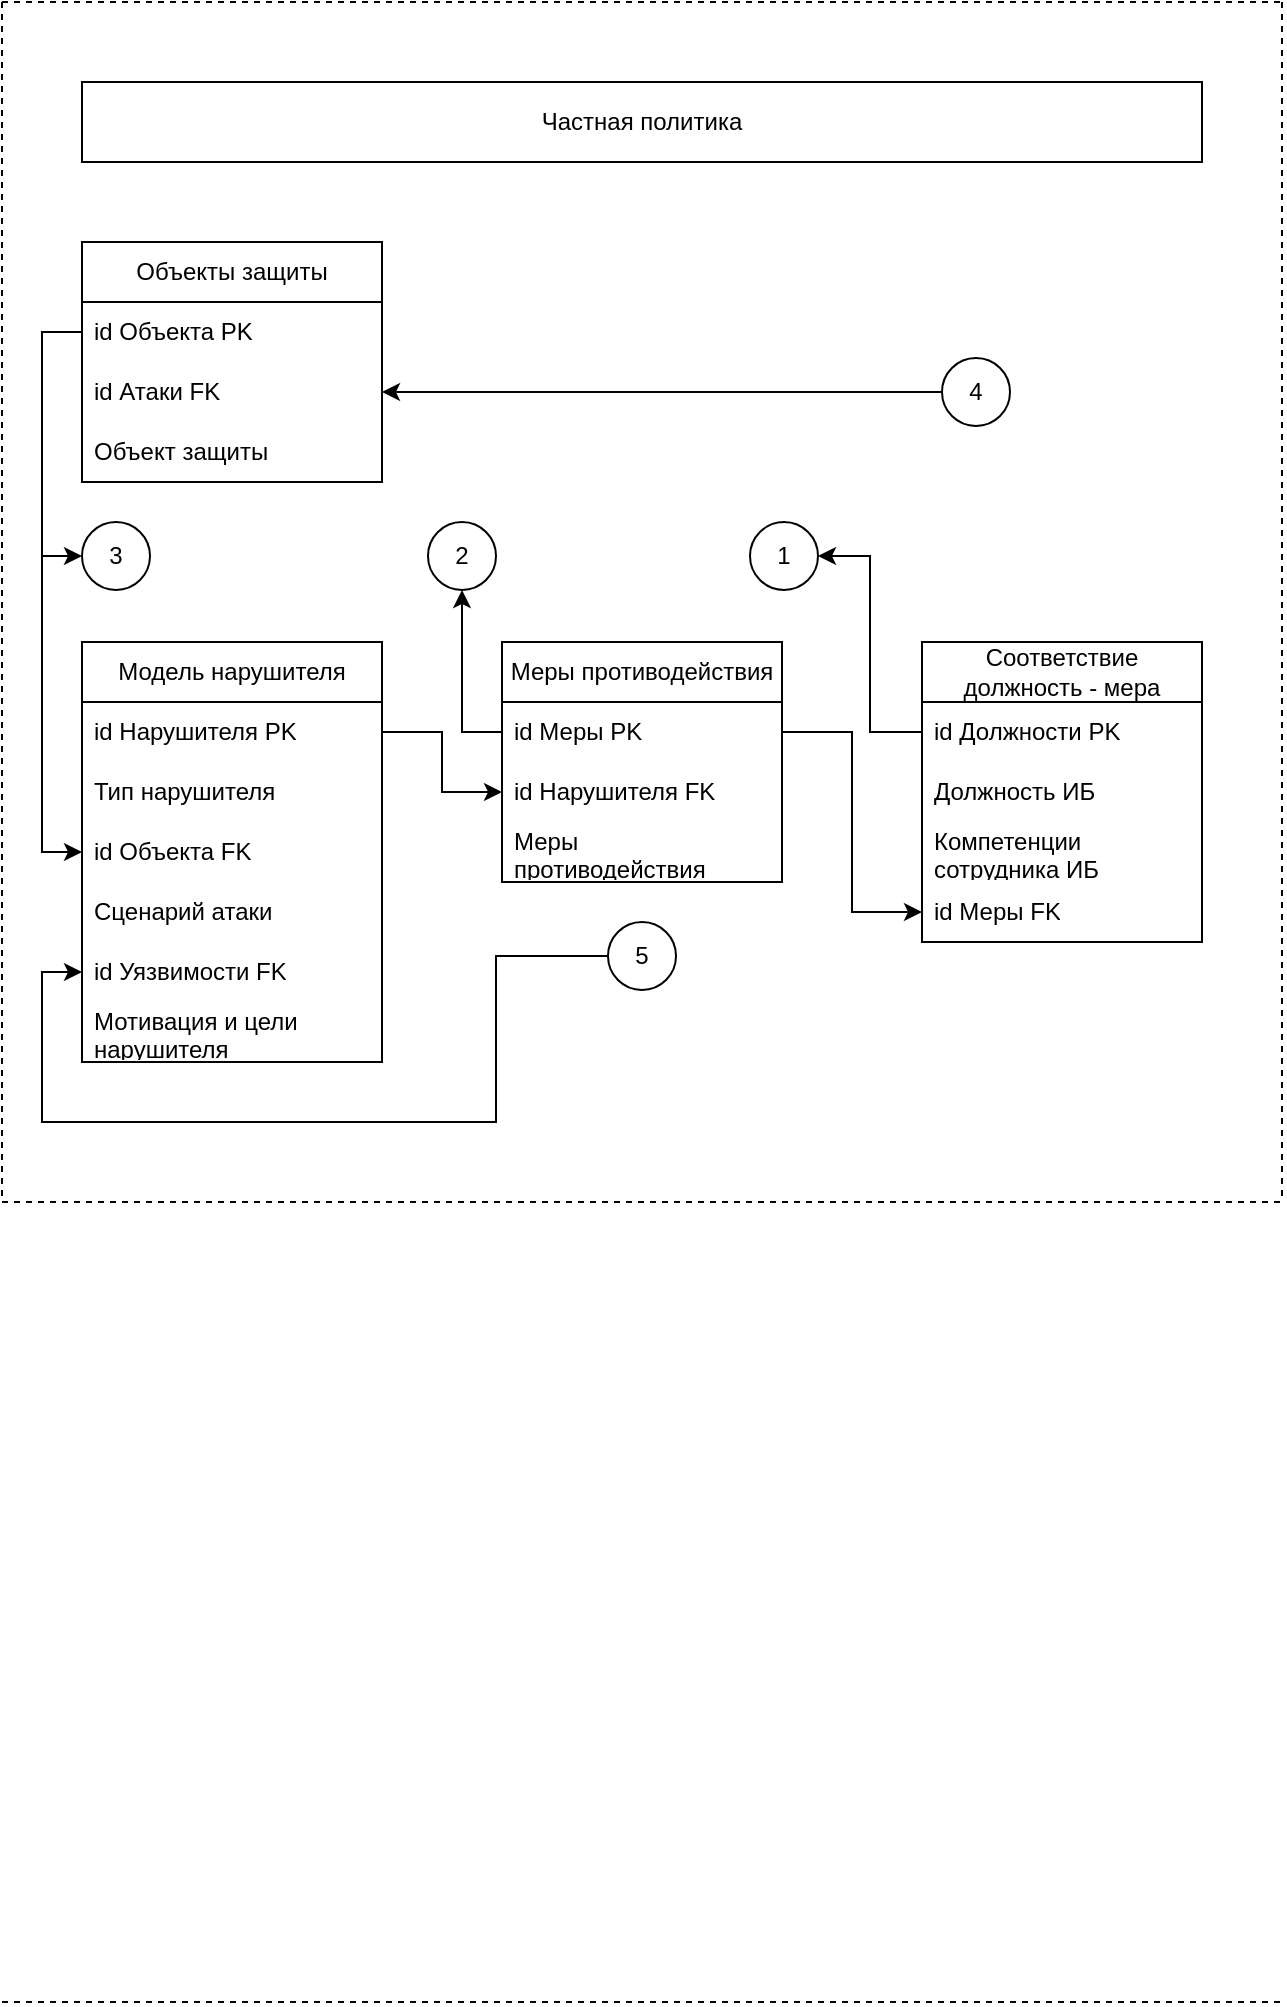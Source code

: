 <mxfile version="24.7.17">
  <diagram name="Страница — 1" id="F6n5VaN98dRdah8Y_vMV">
    <mxGraphModel dx="1290" dy="567" grid="1" gridSize="10" guides="1" tooltips="1" connect="1" arrows="1" fold="1" page="1" pageScale="1" pageWidth="827" pageHeight="1169" math="0" shadow="0">
      <root>
        <mxCell id="0" />
        <mxCell id="1" parent="0" />
        <mxCell id="Lkbmr9ztaogf8I7Au_Ya-2" value="Объекты защиты" style="swimlane;fontStyle=0;childLayout=stackLayout;horizontal=1;startSize=30;horizontalStack=0;resizeParent=1;resizeParentMax=0;resizeLast=0;collapsible=1;marginBottom=0;whiteSpace=wrap;html=1;" parent="1" vertex="1">
          <mxGeometry x="80" y="200" width="150" height="120" as="geometry">
            <mxRectangle x="80" y="200" width="140" height="30" as="alternateBounds" />
          </mxGeometry>
        </mxCell>
        <mxCell id="Lkbmr9ztaogf8I7Au_Ya-3" value="id Объекта PK" style="text;strokeColor=none;fillColor=none;align=left;verticalAlign=middle;spacingLeft=4;spacingRight=4;overflow=hidden;points=[[0,0.5],[1,0.5]];portConstraint=eastwest;rotatable=0;whiteSpace=wrap;html=1;" parent="Lkbmr9ztaogf8I7Au_Ya-2" vertex="1">
          <mxGeometry y="30" width="150" height="30" as="geometry" />
        </mxCell>
        <mxCell id="Lkbmr9ztaogf8I7Au_Ya-4" value="id Атаки FK" style="text;strokeColor=none;fillColor=none;align=left;verticalAlign=middle;spacingLeft=4;spacingRight=4;overflow=hidden;points=[[0,0.5],[1,0.5]];portConstraint=eastwest;rotatable=0;whiteSpace=wrap;html=1;" parent="Lkbmr9ztaogf8I7Au_Ya-2" vertex="1">
          <mxGeometry y="60" width="150" height="30" as="geometry" />
        </mxCell>
        <mxCell id="Lkbmr9ztaogf8I7Au_Ya-5" value="Объект защиты" style="text;strokeColor=none;fillColor=none;align=left;verticalAlign=middle;spacingLeft=4;spacingRight=4;overflow=hidden;points=[[0,0.5],[1,0.5]];portConstraint=eastwest;rotatable=0;whiteSpace=wrap;html=1;" parent="Lkbmr9ztaogf8I7Au_Ya-2" vertex="1">
          <mxGeometry y="90" width="150" height="30" as="geometry" />
        </mxCell>
        <mxCell id="Lkbmr9ztaogf8I7Au_Ya-6" value="Модель нарушителя" style="swimlane;fontStyle=0;childLayout=stackLayout;horizontal=1;startSize=30;horizontalStack=0;resizeParent=1;resizeParentMax=0;resizeLast=0;collapsible=1;marginBottom=0;whiteSpace=wrap;html=1;" parent="1" vertex="1">
          <mxGeometry x="80" y="400" width="150" height="210" as="geometry">
            <mxRectangle x="80" y="400" width="150" height="30" as="alternateBounds" />
          </mxGeometry>
        </mxCell>
        <mxCell id="Lkbmr9ztaogf8I7Au_Ya-7" value="id Нарушителя PK" style="text;strokeColor=none;fillColor=none;align=left;verticalAlign=middle;spacingLeft=4;spacingRight=4;overflow=hidden;points=[[0,0.5],[1,0.5]];portConstraint=eastwest;rotatable=0;whiteSpace=wrap;html=1;" parent="Lkbmr9ztaogf8I7Au_Ya-6" vertex="1">
          <mxGeometry y="30" width="150" height="30" as="geometry" />
        </mxCell>
        <mxCell id="Lkbmr9ztaogf8I7Au_Ya-8" value="Тип нарушителя" style="text;strokeColor=none;fillColor=none;align=left;verticalAlign=middle;spacingLeft=4;spacingRight=4;overflow=hidden;points=[[0,0.5],[1,0.5]];portConstraint=eastwest;rotatable=0;whiteSpace=wrap;html=1;" parent="Lkbmr9ztaogf8I7Au_Ya-6" vertex="1">
          <mxGeometry y="60" width="150" height="30" as="geometry" />
        </mxCell>
        <mxCell id="Lkbmr9ztaogf8I7Au_Ya-9" value="id Объекта FK" style="text;strokeColor=none;fillColor=none;align=left;verticalAlign=middle;spacingLeft=4;spacingRight=4;overflow=hidden;points=[[0,0.5],[1,0.5]];portConstraint=eastwest;rotatable=0;whiteSpace=wrap;html=1;" parent="Lkbmr9ztaogf8I7Au_Ya-6" vertex="1">
          <mxGeometry y="90" width="150" height="30" as="geometry" />
        </mxCell>
        <mxCell id="Lkbmr9ztaogf8I7Au_Ya-10" value="Сценарий атаки" style="text;strokeColor=none;fillColor=none;align=left;verticalAlign=middle;spacingLeft=4;spacingRight=4;overflow=hidden;points=[[0,0.5],[1,0.5]];portConstraint=eastwest;rotatable=0;whiteSpace=wrap;html=1;" parent="Lkbmr9ztaogf8I7Au_Ya-6" vertex="1">
          <mxGeometry y="120" width="150" height="30" as="geometry" />
        </mxCell>
        <mxCell id="Lkbmr9ztaogf8I7Au_Ya-11" value="id Уязвимости FK" style="text;strokeColor=none;fillColor=none;align=left;verticalAlign=middle;spacingLeft=4;spacingRight=4;overflow=hidden;points=[[0,0.5],[1,0.5]];portConstraint=eastwest;rotatable=0;whiteSpace=wrap;html=1;" parent="Lkbmr9ztaogf8I7Au_Ya-6" vertex="1">
          <mxGeometry y="150" width="150" height="30" as="geometry" />
        </mxCell>
        <mxCell id="Lkbmr9ztaogf8I7Au_Ya-12" value="Мотивация и цели нарушителя" style="text;strokeColor=none;fillColor=none;align=left;verticalAlign=middle;spacingLeft=4;spacingRight=4;overflow=hidden;points=[[0,0.5],[1,0.5]];portConstraint=eastwest;rotatable=0;whiteSpace=wrap;html=1;" parent="Lkbmr9ztaogf8I7Au_Ya-6" vertex="1">
          <mxGeometry y="180" width="150" height="30" as="geometry" />
        </mxCell>
        <mxCell id="Lkbmr9ztaogf8I7Au_Ya-14" value="Меры противодействия" style="swimlane;fontStyle=0;childLayout=stackLayout;horizontal=1;startSize=30;horizontalStack=0;resizeParent=1;resizeParentMax=0;resizeLast=0;collapsible=1;marginBottom=0;whiteSpace=wrap;html=1;" parent="1" vertex="1">
          <mxGeometry x="290" y="400" width="140" height="120" as="geometry">
            <mxRectangle x="290" y="400" width="170" height="30" as="alternateBounds" />
          </mxGeometry>
        </mxCell>
        <mxCell id="Lkbmr9ztaogf8I7Au_Ya-15" value="id Меры PK" style="text;strokeColor=none;fillColor=none;align=left;verticalAlign=middle;spacingLeft=4;spacingRight=4;overflow=hidden;points=[[0,0.5],[1,0.5]];portConstraint=eastwest;rotatable=0;whiteSpace=wrap;html=1;" parent="Lkbmr9ztaogf8I7Au_Ya-14" vertex="1">
          <mxGeometry y="30" width="140" height="30" as="geometry" />
        </mxCell>
        <mxCell id="9gQDCfYS-W_Uyl3KTiAW-7" value="id Нарушителя FK" style="text;strokeColor=none;fillColor=none;align=left;verticalAlign=middle;spacingLeft=4;spacingRight=4;overflow=hidden;points=[[0,0.5],[1,0.5]];portConstraint=eastwest;rotatable=0;whiteSpace=wrap;html=1;" parent="Lkbmr9ztaogf8I7Au_Ya-14" vertex="1">
          <mxGeometry y="60" width="140" height="30" as="geometry" />
        </mxCell>
        <mxCell id="Lkbmr9ztaogf8I7Au_Ya-16" value="Меры противодействия" style="text;strokeColor=none;fillColor=none;align=left;verticalAlign=middle;spacingLeft=4;spacingRight=4;overflow=hidden;points=[[0,0.5],[1,0.5]];portConstraint=eastwest;rotatable=0;whiteSpace=wrap;html=1;" parent="Lkbmr9ztaogf8I7Au_Ya-14" vertex="1">
          <mxGeometry y="90" width="140" height="30" as="geometry" />
        </mxCell>
        <mxCell id="Lkbmr9ztaogf8I7Au_Ya-20" value="Частная политика" style="rounded=0;whiteSpace=wrap;html=1;" parent="1" vertex="1">
          <mxGeometry x="80" y="120" width="560" height="40" as="geometry" />
        </mxCell>
        <mxCell id="Lkbmr9ztaogf8I7Au_Ya-21" value="" style="endArrow=none;dashed=1;html=1;rounded=0;" parent="1" edge="1">
          <mxGeometry width="50" height="50" relative="1" as="geometry">
            <mxPoint x="40" y="80" as="sourcePoint" />
            <mxPoint x="680" y="80" as="targetPoint" />
          </mxGeometry>
        </mxCell>
        <mxCell id="Lkbmr9ztaogf8I7Au_Ya-22" value="" style="endArrow=none;dashed=1;html=1;rounded=0;" parent="1" edge="1">
          <mxGeometry width="50" height="50" relative="1" as="geometry">
            <mxPoint x="40" y="1080" as="sourcePoint" />
            <mxPoint x="680" y="1080" as="targetPoint" />
          </mxGeometry>
        </mxCell>
        <mxCell id="Lkbmr9ztaogf8I7Au_Ya-23" value="" style="endArrow=none;dashed=1;html=1;rounded=0;" parent="1" edge="1">
          <mxGeometry width="50" height="50" relative="1" as="geometry">
            <mxPoint x="40" y="80" as="sourcePoint" />
            <mxPoint x="40" y="680" as="targetPoint" />
          </mxGeometry>
        </mxCell>
        <mxCell id="Lkbmr9ztaogf8I7Au_Ya-24" value="" style="endArrow=none;dashed=1;html=1;rounded=0;" parent="1" edge="1">
          <mxGeometry width="50" height="50" relative="1" as="geometry">
            <mxPoint x="680" y="80" as="sourcePoint" />
            <mxPoint x="680" y="680" as="targetPoint" />
          </mxGeometry>
        </mxCell>
        <mxCell id="Lkbmr9ztaogf8I7Au_Ya-25" value="Соответствие должность - мера" style="swimlane;fontStyle=0;childLayout=stackLayout;horizontal=1;startSize=30;horizontalStack=0;resizeParent=1;resizeParentMax=0;resizeLast=0;collapsible=1;marginBottom=0;whiteSpace=wrap;html=1;" parent="1" vertex="1">
          <mxGeometry x="500" y="400" width="140" height="150" as="geometry" />
        </mxCell>
        <mxCell id="Lkbmr9ztaogf8I7Au_Ya-26" value="id Должности PK" style="text;strokeColor=none;fillColor=none;align=left;verticalAlign=middle;spacingLeft=4;spacingRight=4;overflow=hidden;points=[[0,0.5],[1,0.5]];portConstraint=eastwest;rotatable=0;whiteSpace=wrap;html=1;" parent="Lkbmr9ztaogf8I7Au_Ya-25" vertex="1">
          <mxGeometry y="30" width="140" height="30" as="geometry" />
        </mxCell>
        <mxCell id="E6243JHvhFhHzLVXSg1c-2" value="Должность ИБ" style="text;strokeColor=none;fillColor=none;align=left;verticalAlign=middle;spacingLeft=4;spacingRight=4;overflow=hidden;points=[[0,0.5],[1,0.5]];portConstraint=eastwest;rotatable=0;whiteSpace=wrap;html=1;" parent="Lkbmr9ztaogf8I7Au_Ya-25" vertex="1">
          <mxGeometry y="60" width="140" height="30" as="geometry" />
        </mxCell>
        <mxCell id="9gQDCfYS-W_Uyl3KTiAW-11" value="Компетенции сотрудника ИБ" style="text;strokeColor=none;fillColor=none;align=left;verticalAlign=middle;spacingLeft=4;spacingRight=4;overflow=hidden;points=[[0,0.5],[1,0.5]];portConstraint=eastwest;rotatable=0;whiteSpace=wrap;html=1;" parent="Lkbmr9ztaogf8I7Au_Ya-25" vertex="1">
          <mxGeometry y="90" width="140" height="30" as="geometry" />
        </mxCell>
        <mxCell id="E6243JHvhFhHzLVXSg1c-1" value="id Меры FK" style="text;strokeColor=none;fillColor=none;align=left;verticalAlign=middle;spacingLeft=4;spacingRight=4;overflow=hidden;points=[[0,0.5],[1,0.5]];portConstraint=eastwest;rotatable=0;whiteSpace=wrap;html=1;" parent="Lkbmr9ztaogf8I7Au_Ya-25" vertex="1">
          <mxGeometry y="120" width="140" height="30" as="geometry" />
        </mxCell>
        <mxCell id="9gQDCfYS-W_Uyl3KTiAW-9" style="edgeStyle=orthogonalEdgeStyle;rounded=0;orthogonalLoop=1;jettySize=auto;html=1;entryX=0;entryY=0.5;entryDx=0;entryDy=0;" parent="1" source="Lkbmr9ztaogf8I7Au_Ya-7" target="9gQDCfYS-W_Uyl3KTiAW-7" edge="1">
          <mxGeometry relative="1" as="geometry" />
        </mxCell>
        <mxCell id="9gQDCfYS-W_Uyl3KTiAW-10" style="edgeStyle=orthogonalEdgeStyle;rounded=0;orthogonalLoop=1;jettySize=auto;html=1;exitX=0;exitY=0.5;exitDx=0;exitDy=0;entryX=0;entryY=0.5;entryDx=0;entryDy=0;" parent="1" source="Lkbmr9ztaogf8I7Au_Ya-3" target="Lkbmr9ztaogf8I7Au_Ya-9" edge="1">
          <mxGeometry relative="1" as="geometry" />
        </mxCell>
        <mxCell id="9gQDCfYS-W_Uyl3KTiAW-12" style="edgeStyle=orthogonalEdgeStyle;rounded=0;orthogonalLoop=1;jettySize=auto;html=1;entryX=0;entryY=0.5;entryDx=0;entryDy=0;" parent="1" source="Lkbmr9ztaogf8I7Au_Ya-15" target="E6243JHvhFhHzLVXSg1c-1" edge="1">
          <mxGeometry relative="1" as="geometry" />
        </mxCell>
        <mxCell id="9gQDCfYS-W_Uyl3KTiAW-13" value="" style="endArrow=none;dashed=1;html=1;rounded=0;" parent="1" edge="1">
          <mxGeometry width="50" height="50" relative="1" as="geometry">
            <mxPoint x="40" y="680" as="sourcePoint" />
            <mxPoint x="680" y="680" as="targetPoint" />
          </mxGeometry>
        </mxCell>
        <mxCell id="E6243JHvhFhHzLVXSg1c-3" value="3" style="ellipse;whiteSpace=wrap;html=1;aspect=fixed;" parent="1" vertex="1">
          <mxGeometry x="80" y="340" width="34" height="34" as="geometry" />
        </mxCell>
        <mxCell id="E6243JHvhFhHzLVXSg1c-4" style="edgeStyle=orthogonalEdgeStyle;rounded=0;orthogonalLoop=1;jettySize=auto;html=1;exitX=0;exitY=0.5;exitDx=0;exitDy=0;entryX=0;entryY=0.5;entryDx=0;entryDy=0;" parent="1" source="Lkbmr9ztaogf8I7Au_Ya-3" target="E6243JHvhFhHzLVXSg1c-3" edge="1">
          <mxGeometry relative="1" as="geometry" />
        </mxCell>
        <mxCell id="E6243JHvhFhHzLVXSg1c-5" value="1" style="ellipse;whiteSpace=wrap;html=1;aspect=fixed;" parent="1" vertex="1">
          <mxGeometry x="414" y="340" width="34" height="34" as="geometry" />
        </mxCell>
        <mxCell id="E6243JHvhFhHzLVXSg1c-6" style="edgeStyle=orthogonalEdgeStyle;rounded=0;orthogonalLoop=1;jettySize=auto;html=1;exitX=0;exitY=0.5;exitDx=0;exitDy=0;entryX=1;entryY=0.5;entryDx=0;entryDy=0;" parent="1" source="Lkbmr9ztaogf8I7Au_Ya-26" target="E6243JHvhFhHzLVXSg1c-5" edge="1">
          <mxGeometry relative="1" as="geometry" />
        </mxCell>
        <mxCell id="E6243JHvhFhHzLVXSg1c-8" value="2" style="ellipse;whiteSpace=wrap;html=1;aspect=fixed;" parent="1" vertex="1">
          <mxGeometry x="253" y="340" width="34" height="34" as="geometry" />
        </mxCell>
        <mxCell id="E6243JHvhFhHzLVXSg1c-9" style="edgeStyle=orthogonalEdgeStyle;rounded=0;orthogonalLoop=1;jettySize=auto;html=1;exitX=0;exitY=0.5;exitDx=0;exitDy=0;entryX=0.5;entryY=1;entryDx=0;entryDy=0;" parent="1" source="Lkbmr9ztaogf8I7Au_Ya-15" target="E6243JHvhFhHzLVXSg1c-8" edge="1">
          <mxGeometry relative="1" as="geometry" />
        </mxCell>
        <mxCell id="E6243JHvhFhHzLVXSg1c-12" style="edgeStyle=orthogonalEdgeStyle;rounded=0;orthogonalLoop=1;jettySize=auto;html=1;exitX=0;exitY=0.5;exitDx=0;exitDy=0;entryX=1;entryY=0.5;entryDx=0;entryDy=0;" parent="1" source="E6243JHvhFhHzLVXSg1c-10" target="Lkbmr9ztaogf8I7Au_Ya-4" edge="1">
          <mxGeometry relative="1" as="geometry" />
        </mxCell>
        <mxCell id="E6243JHvhFhHzLVXSg1c-10" value="4" style="ellipse;whiteSpace=wrap;html=1;aspect=fixed;" parent="1" vertex="1">
          <mxGeometry x="510" y="258" width="34" height="34" as="geometry" />
        </mxCell>
        <mxCell id="ZHGR_uTennj74YTnhVvC-3" style="edgeStyle=orthogonalEdgeStyle;rounded=0;orthogonalLoop=1;jettySize=auto;html=1;entryX=0;entryY=0.5;entryDx=0;entryDy=0;" edge="1" parent="1" source="ZHGR_uTennj74YTnhVvC-1" target="Lkbmr9ztaogf8I7Au_Ya-11">
          <mxGeometry relative="1" as="geometry">
            <Array as="points">
              <mxPoint x="287" y="557" />
              <mxPoint x="287" y="640" />
              <mxPoint x="60" y="640" />
              <mxPoint x="60" y="565" />
            </Array>
          </mxGeometry>
        </mxCell>
        <mxCell id="ZHGR_uTennj74YTnhVvC-1" value="5" style="ellipse;whiteSpace=wrap;html=1;aspect=fixed;" vertex="1" parent="1">
          <mxGeometry x="343" y="540" width="34" height="34" as="geometry" />
        </mxCell>
      </root>
    </mxGraphModel>
  </diagram>
</mxfile>
